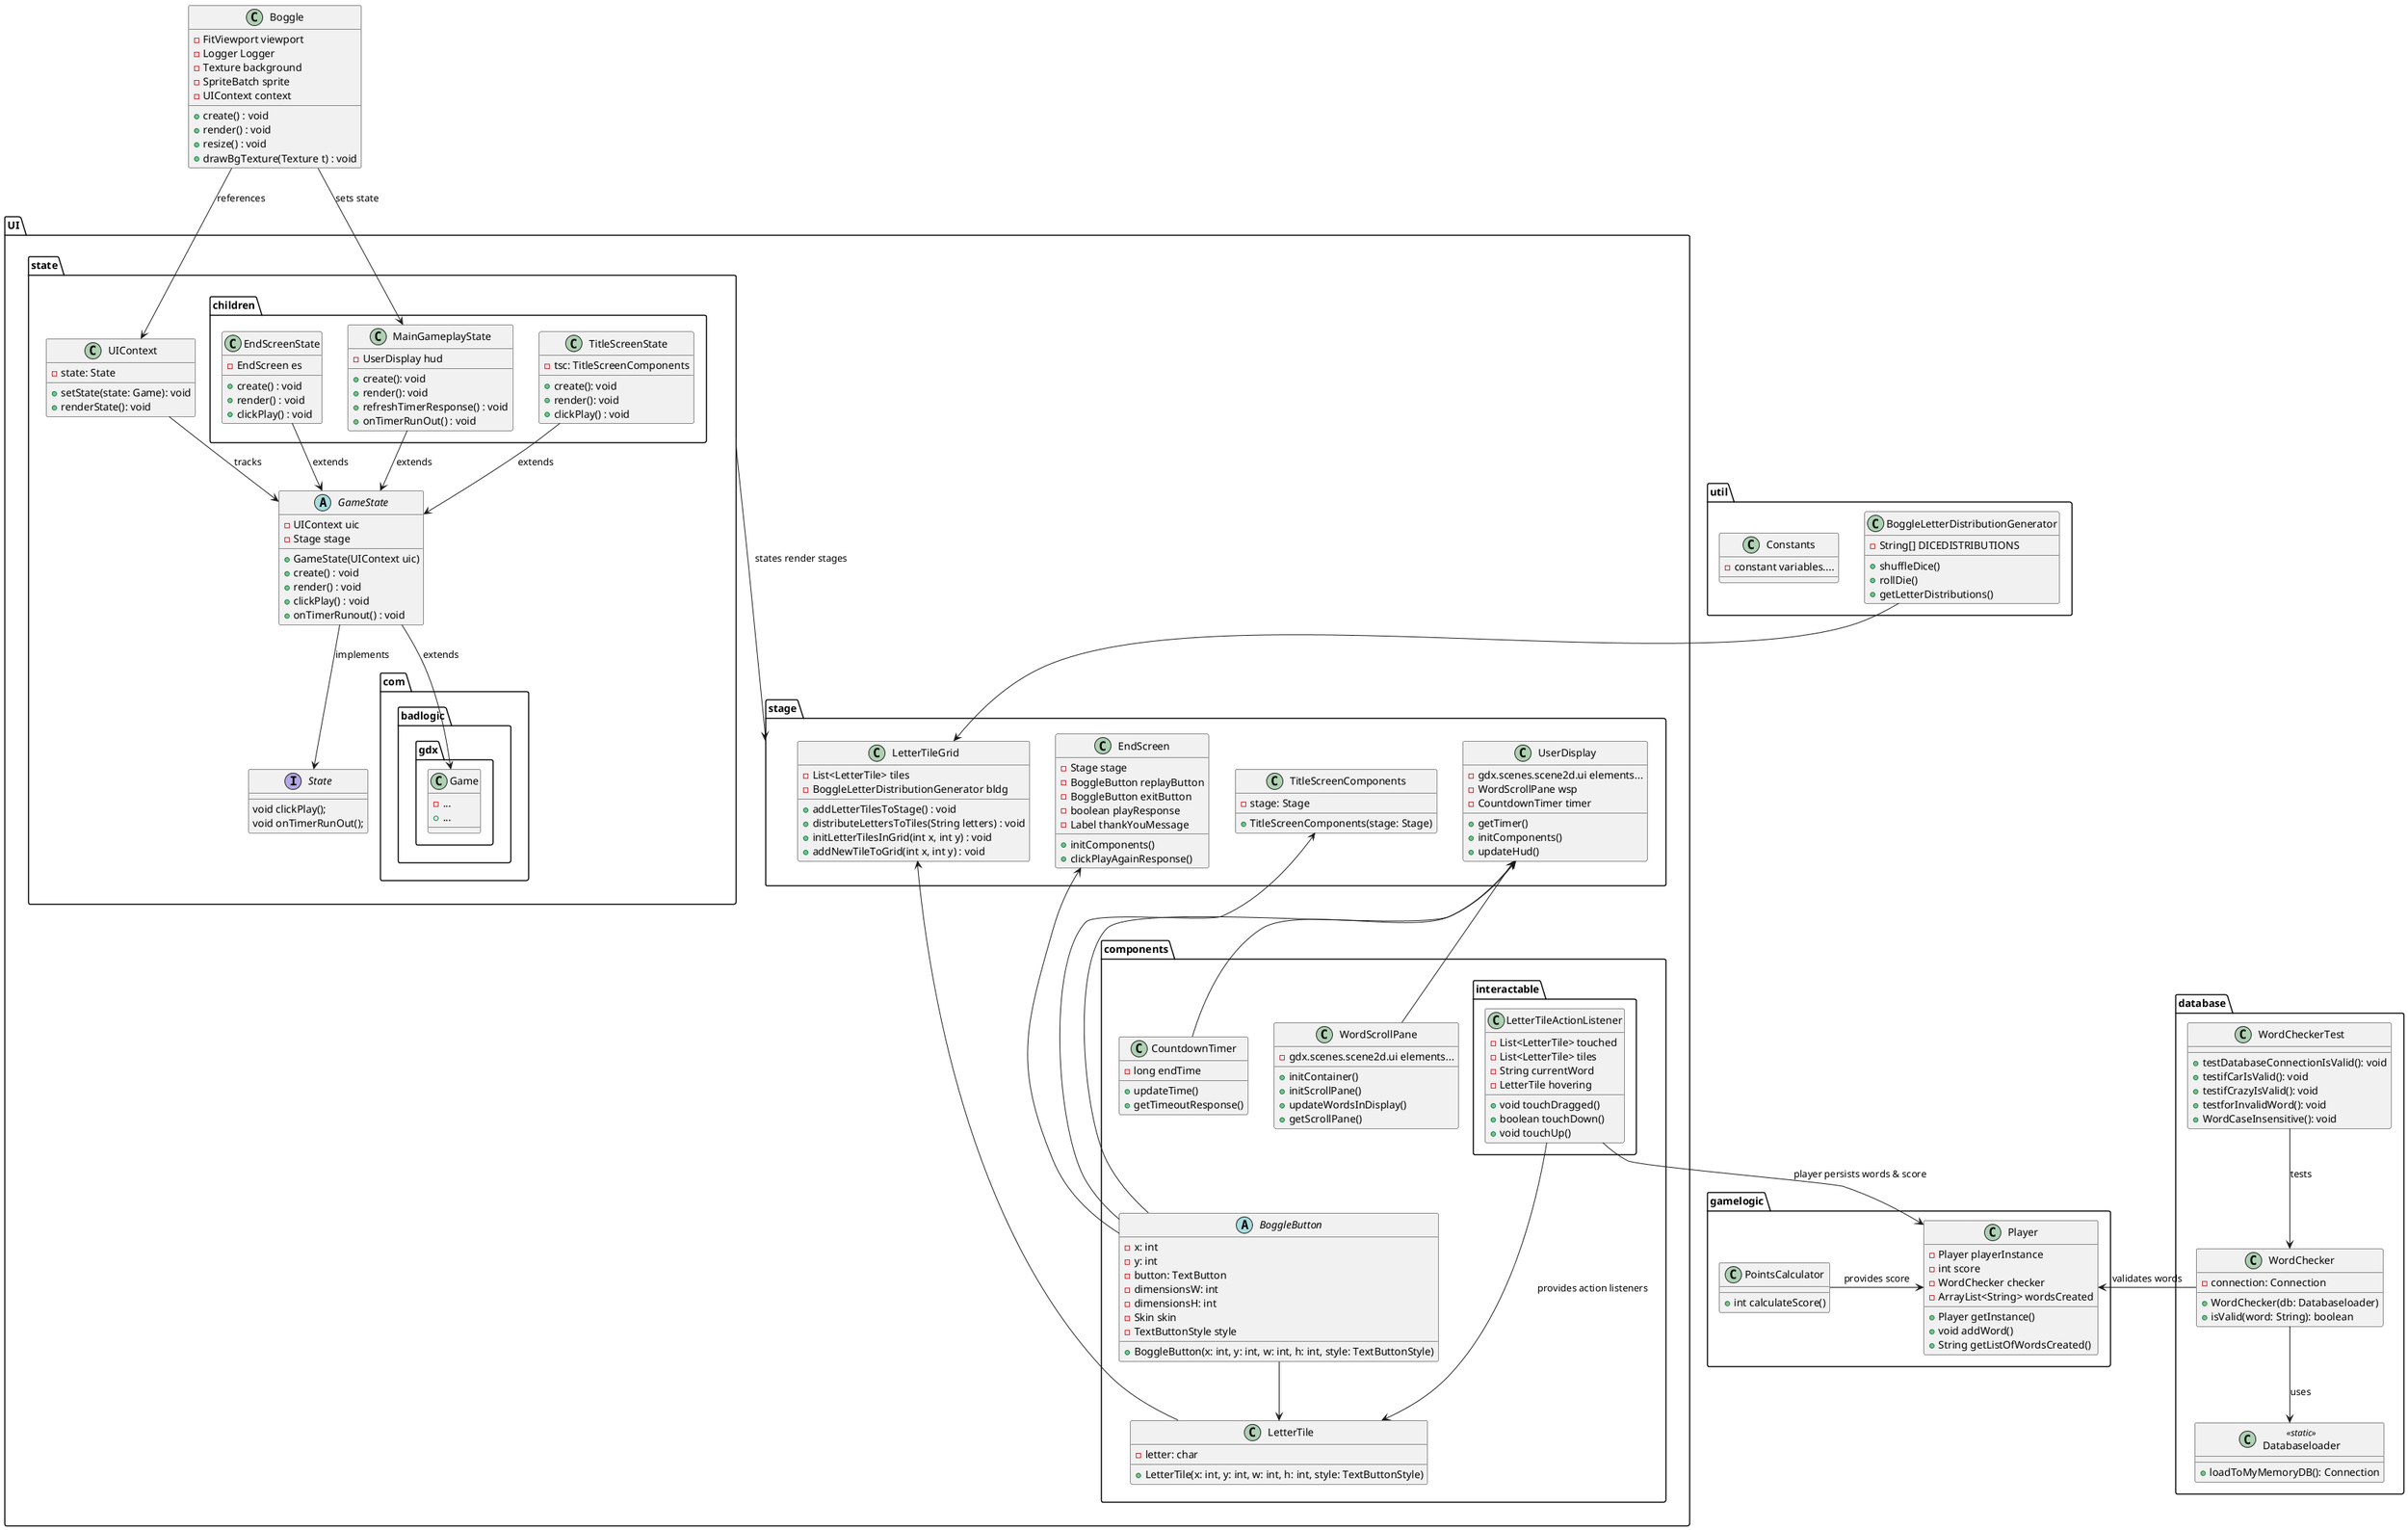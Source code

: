 @startuml
' UI Components
package "gamelogic"{
    class Player{
        - Player playerInstance
        - int score
        - WordChecker checker
        - ArrayList<String> wordsCreated
        + Player getInstance()
        + void addWord()
        + String getListOfWordsCreated()
    }
    class PointsCalculator{
        + int calculateScore()
    }
}

package "UI" {
    package "components"{
        package "interactable"{
            class LetterTileActionListener{
                - List<LetterTile> touched
                - List<LetterTile> tiles
                - String currentWord
                - LetterTile hovering
                + void touchDragged()
                + boolean touchDown()
                + void touchUp()
            }
        }

      LetterTileActionListener ---> LetterTile : provides action listeners

      abstract class BoggleButton {
        - x: int
        - y: int
        - button: TextButton
        - dimensionsW: int
        - dimensionsH: int
        - Skin skin
        - TextButtonStyle style
        +BoggleButton(x: int, y: int, w: int, h: int, style: TextButtonStyle)
      }

      class LetterTile {
        - letter: char
        +LetterTile(x: int, y: int, w: int, h: int, style: TextButtonStyle)
      }

      class CountdownTimer{
        - long endTime
        + updateTime()
        + getTimeoutResponse()
      }

      class WordScrollPane{
        - gdx.scenes.scene2d.ui elements...
        + initContainer()
        + initScrollPane()
        + updateWordsInDisplay()
        + getScrollPane()
      }
      BoggleButton --> LetterTile
    }

    package "stage"{
        class LetterTileGrid{
            -List<LetterTile> tiles
            -BoggleLetterDistributionGenerator bldg
            +addLetterTilesToStage() : void
            +distributeLettersToTiles(String letters) : void
            +initLetterTilesInGrid(int x, int y) : void
            +addNewTileToGrid(int x, int y) : void
        }
        class EndScreen{
            - Stage stage
            - BoggleButton replayButton
            - BoggleButton exitButton
            - boolean playResponse
            - Label thankYouMessage
            + initComponents()
            + clickPlayAgainResponse()
        }
        class TitleScreenComponents {
          - stage: Stage
          +TitleScreenComponents(stage: Stage)
        }
       class UserDisplay{
            - gdx.scenes.scene2d.ui elements...
            - WordScrollPane wsp
            - CountdownTimer timer
            + getTimer()
            + initComponents()
            + updateHud()
       }
    }
    package "state" {
        package "children"{
              class MainGameplayState {
                - UserDisplay hud
                +create(): void
                +render(): void
                +refreshTimerResponse() : void
                +onTimerRunOut() : void
              }

              class TitleScreenState {
                - tsc: TitleScreenComponents
                +create(): void
                +render(): void
                +clickPlay() : void
              }

              class EndScreenState{
                - EndScreen es
                + create() : void
                + render() : void
                + clickPlay() : void
              }
        }
      interface State{
        void clickPlay();
        void onTimerRunOut();
      }
      class com.badlogic.gdx.Game{
        -...
        +...
      }

      abstract class GameState{
        - UIContext uic
        - Stage stage
        + GameState(UIContext uic)
        + create() : void
        + render() : void
        + clickPlay() : void
        + onTimerRunout() : void
      }
      class UIContext {
        - state: State
        +setState(state: Game): void
        +renderState(): void
      }
    }
}

' Database Layer
package "database" {
  class Databaseloader <<static>> {
    +loadToMyMemoryDB(): Connection
  }

  class WordChecker {
    - connection: Connection
    +WordChecker(db: Databaseloader)
    +isValid(word: String): boolean
  }

  class WordCheckerTest {
    +testDatabaseConnectionIsValid(): void
    +testifCarIsValid(): void
    +testifCrazyIsValid(): void
    +testforInvalidWord(): void
    +WordCaseInsensitive(): void
  }

}
package "util"{
    class BoggleLetterDistributionGenerator{
        - String[] DICEDISTRIBUTIONS
        + shuffleDice()
        + rollDie()
        + getLetterDistributions()
    }
    class Constants{
        - constant variables....
    }
}
class Boggle{
    - FitViewport viewport
    - Logger Logger
    - Texture background
    - SpriteBatch sprite
    - UIContext context

    +create() : void
    +render() : void
    +resize() : void
    +drawBgTexture(Texture t) : void
}

WordChecker --> Databaseloader : uses
WordCheckerTest --> WordChecker : tests
UIContext --> GameState : tracks
GameState --> State : implements
GameState --> Game : extends
MainGameplayState --> GameState : extends
TitleScreenState --> GameState : extends
EndScreenState --> GameState : extends
LetterTileGrid <- LetterTile
EndScreen <- BoggleButton
TitleScreenComponents <- BoggleButton
UserDisplay <- BoggleButton
UserDisplay <- CountdownTimer
UserDisplay <- WordScrollPane
Boggle --> MainGameplayState : sets state
Boggle --> UIContext : references
"state" ---> "stage" : states render stages
"stage" -[hidden]- "components"
BoggleLetterDistributionGenerator --> LetterTileGrid
LetterTileActionListener --> Player : player persists words & score
PointsCalculator -> Player : provides score
WordChecker -> Player : validates words

@enduml